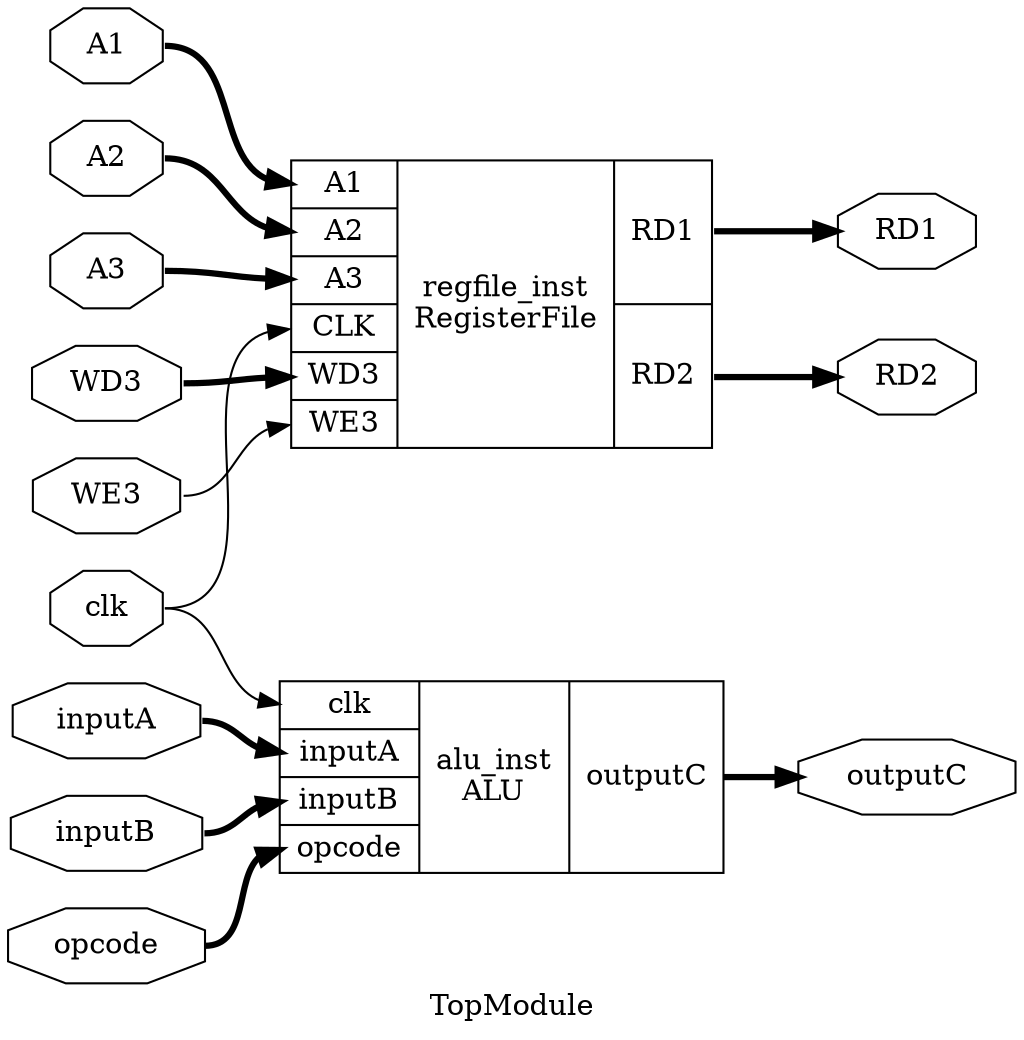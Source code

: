 digraph "TopModule" {
label="TopModule";
rankdir="LR";
remincross=true;
n1 [ shape=octagon, label="RD2", color="black", fontcolor="black" ];
n2 [ shape=octagon, label="RD1", color="black", fontcolor="black" ];
n3 [ shape=octagon, label="outputC", color="black", fontcolor="black" ];
n4 [ shape=octagon, label="WD3", color="black", fontcolor="black" ];
n5 [ shape=octagon, label="A3", color="black", fontcolor="black" ];
n6 [ shape=octagon, label="A2", color="black", fontcolor="black" ];
n7 [ shape=octagon, label="A1", color="black", fontcolor="black" ];
n8 [ shape=octagon, label="WE3", color="black", fontcolor="black" ];
n9 [ shape=octagon, label="opcode", color="black", fontcolor="black" ];
n10 [ shape=octagon, label="inputB", color="black", fontcolor="black" ];
n11 [ shape=octagon, label="inputA", color="black", fontcolor="black" ];
n12 [ shape=octagon, label="clk", color="black", fontcolor="black" ];
c14 [ shape=record, label="{{<p7> A1|<p6> A2|<p5> A3|<p13> CLK|<p4> WD3|<p8> WE3}|regfile_inst\nRegisterFile|{<p2> RD1|<p1> RD2}}",  ];
c15 [ shape=record, label="{{<p12> clk|<p11> inputA|<p10> inputB|<p9> opcode}|alu_inst\nALU|{<p3> outputC}}",  ];
c14:p1:e -> n1:w [color="black", fontcolor="black", style="setlinewidth(3)", label=""];
n10:e -> c15:p10:w [color="black", fontcolor="black", style="setlinewidth(3)", label=""];
n11:e -> c15:p11:w [color="black", fontcolor="black", style="setlinewidth(3)", label=""];
n12:e -> c14:p13:w [color="black", fontcolor="black", label=""];
n12:e -> c15:p12:w [color="black", fontcolor="black", label=""];
c14:p2:e -> n2:w [color="black", fontcolor="black", style="setlinewidth(3)", label=""];
c15:p3:e -> n3:w [color="black", fontcolor="black", style="setlinewidth(3)", label=""];
n4:e -> c14:p4:w [color="black", fontcolor="black", style="setlinewidth(3)", label=""];
n5:e -> c14:p5:w [color="black", fontcolor="black", style="setlinewidth(3)", label=""];
n6:e -> c14:p6:w [color="black", fontcolor="black", style="setlinewidth(3)", label=""];
n7:e -> c14:p7:w [color="black", fontcolor="black", style="setlinewidth(3)", label=""];
n8:e -> c14:p8:w [color="black", fontcolor="black", label=""];
n9:e -> c15:p9:w [color="black", fontcolor="black", style="setlinewidth(3)", label=""];
}
